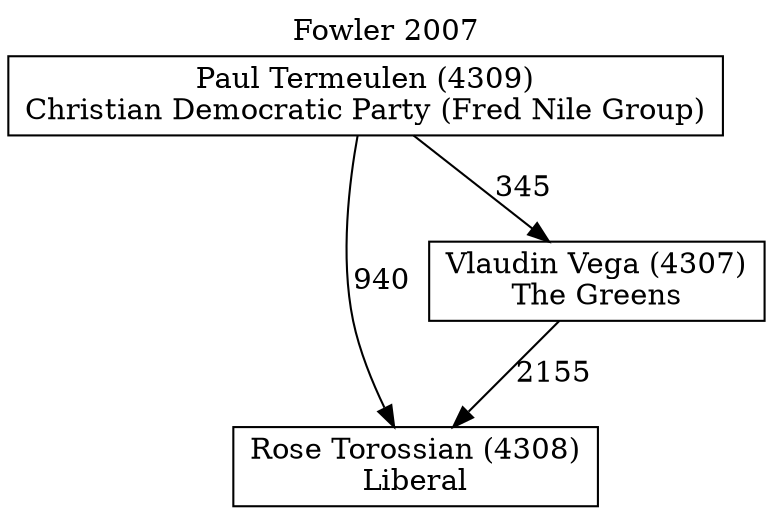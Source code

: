 // House preference flow
digraph "Rose Torossian (4308)_Fowler_2007" {
	graph [label="Fowler 2007" labelloc=t mclimit=10]
	node [shape=box]
	"Rose Torossian (4308)" [label="Rose Torossian (4308)
Liberal"]
	"Vlaudin Vega (4307)" [label="Vlaudin Vega (4307)
The Greens"]
	"Paul Termeulen (4309)" [label="Paul Termeulen (4309)
Christian Democratic Party (Fred Nile Group)"]
	"Vlaudin Vega (4307)" -> "Rose Torossian (4308)" [label=2155]
	"Paul Termeulen (4309)" -> "Vlaudin Vega (4307)" [label=345]
	"Paul Termeulen (4309)" -> "Rose Torossian (4308)" [label=940]
}

